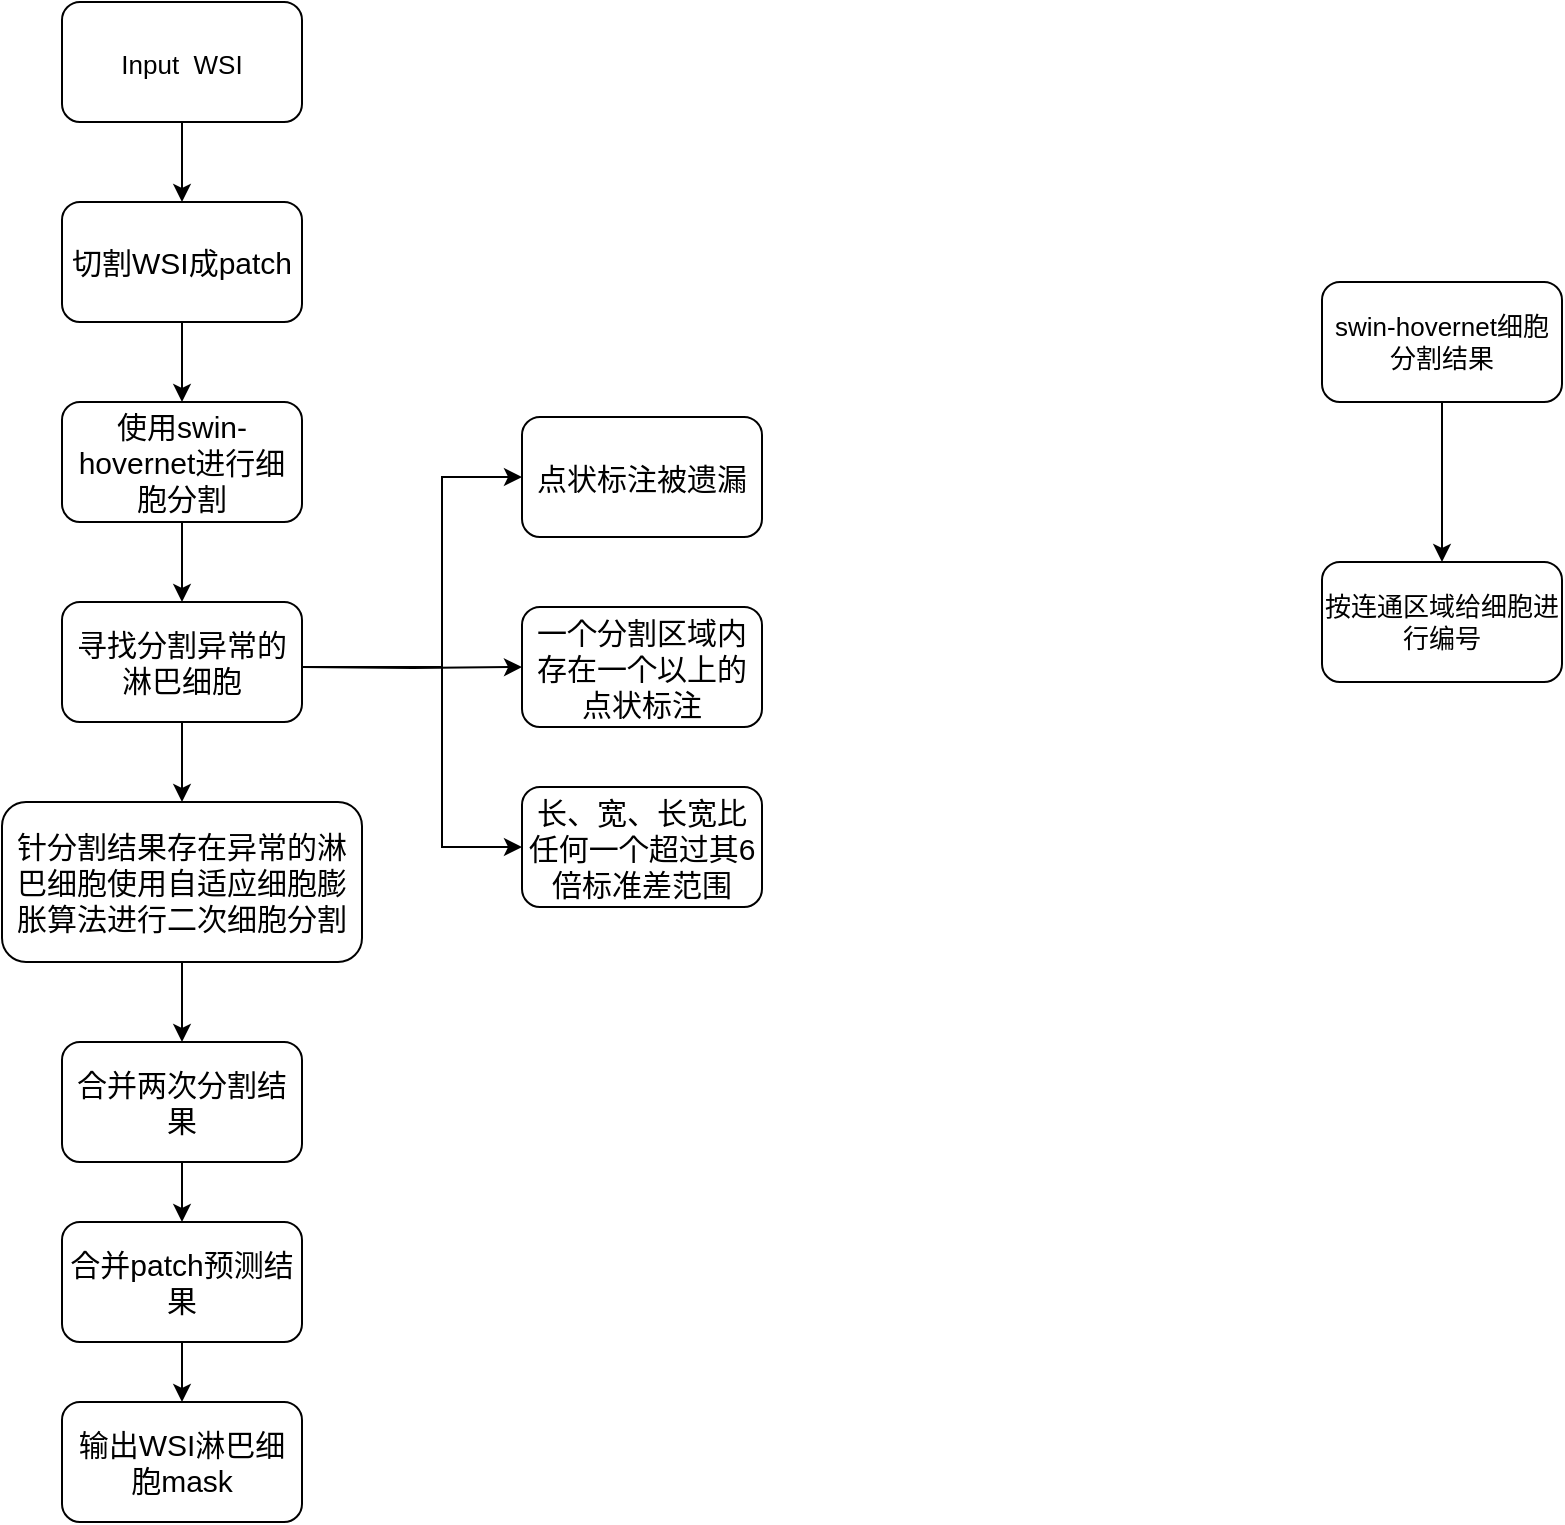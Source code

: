 <mxfile version="20.5.3" type="github">
  <diagram id="YjvE4-813Z_ukvML9R5E" name="Page-1">
    <mxGraphModel dx="1426" dy="769" grid="1" gridSize="10" guides="1" tooltips="1" connect="1" arrows="1" fold="1" page="1" pageScale="1" pageWidth="850" pageHeight="1100" math="0" shadow="0">
      <root>
        <mxCell id="0" />
        <mxCell id="1" parent="0" />
        <mxCell id="a6XsnApybLkVwkPyrAR7-15" value="" style="edgeStyle=orthogonalEdgeStyle;rounded=0;orthogonalLoop=1;jettySize=auto;html=1;fontSize=13;" parent="1" source="a6XsnApybLkVwkPyrAR7-13" target="a6XsnApybLkVwkPyrAR7-14" edge="1">
          <mxGeometry relative="1" as="geometry" />
        </mxCell>
        <mxCell id="a6XsnApybLkVwkPyrAR7-13" value="&lt;font style=&quot;font-size: 13px;&quot;&gt;Input&amp;nbsp; WSI&lt;/font&gt;" style="rounded=1;whiteSpace=wrap;html=1;fontSize=15;" parent="1" vertex="1">
          <mxGeometry x="360" y="670" width="120" height="60" as="geometry" />
        </mxCell>
        <mxCell id="a6XsnApybLkVwkPyrAR7-17" value="" style="edgeStyle=orthogonalEdgeStyle;rounded=0;orthogonalLoop=1;jettySize=auto;html=1;fontSize=13;" parent="1" source="a6XsnApybLkVwkPyrAR7-14" target="a6XsnApybLkVwkPyrAR7-16" edge="1">
          <mxGeometry relative="1" as="geometry" />
        </mxCell>
        <mxCell id="a6XsnApybLkVwkPyrAR7-14" value="切割WSI成patch" style="whiteSpace=wrap;html=1;fontSize=15;rounded=1;" parent="1" vertex="1">
          <mxGeometry x="360" y="770" width="120" height="60" as="geometry" />
        </mxCell>
        <mxCell id="a6XsnApybLkVwkPyrAR7-19" value="" style="edgeStyle=orthogonalEdgeStyle;rounded=0;orthogonalLoop=1;jettySize=auto;html=1;fontSize=13;" parent="1" source="a6XsnApybLkVwkPyrAR7-16" target="a6XsnApybLkVwkPyrAR7-18" edge="1">
          <mxGeometry relative="1" as="geometry" />
        </mxCell>
        <mxCell id="a6XsnApybLkVwkPyrAR7-16" value="使用swin-hovernet进行细胞分割" style="whiteSpace=wrap;html=1;fontSize=15;rounded=1;" parent="1" vertex="1">
          <mxGeometry x="360" y="870" width="120" height="60" as="geometry" />
        </mxCell>
        <mxCell id="a6XsnApybLkVwkPyrAR7-21" value="" style="edgeStyle=orthogonalEdgeStyle;rounded=0;orthogonalLoop=1;jettySize=auto;html=1;fontSize=13;" parent="1" source="a6XsnApybLkVwkPyrAR7-18" target="a6XsnApybLkVwkPyrAR7-20" edge="1">
          <mxGeometry relative="1" as="geometry" />
        </mxCell>
        <mxCell id="a6XsnApybLkVwkPyrAR7-18" value="寻找分割异常的淋巴细胞" style="whiteSpace=wrap;html=1;fontSize=15;rounded=1;" parent="1" vertex="1">
          <mxGeometry x="360" y="970" width="120" height="60" as="geometry" />
        </mxCell>
        <mxCell id="a6XsnApybLkVwkPyrAR7-29" value="" style="edgeStyle=orthogonalEdgeStyle;rounded=0;orthogonalLoop=1;jettySize=auto;html=1;fontSize=13;" parent="1" source="a6XsnApybLkVwkPyrAR7-20" target="a6XsnApybLkVwkPyrAR7-28" edge="1">
          <mxGeometry relative="1" as="geometry" />
        </mxCell>
        <mxCell id="a6XsnApybLkVwkPyrAR7-35" value="" style="edgeStyle=orthogonalEdgeStyle;rounded=0;orthogonalLoop=1;jettySize=auto;html=1;fontSize=13;" parent="1" target="a6XsnApybLkVwkPyrAR7-34" edge="1">
          <mxGeometry relative="1" as="geometry">
            <mxPoint x="480" y="1002.5" as="sourcePoint" />
            <Array as="points">
              <mxPoint x="550" y="1002.5" />
              <mxPoint x="550" y="907.5" />
            </Array>
          </mxGeometry>
        </mxCell>
        <mxCell id="a6XsnApybLkVwkPyrAR7-37" value="" style="edgeStyle=orthogonalEdgeStyle;rounded=0;orthogonalLoop=1;jettySize=auto;html=1;fontSize=13;" parent="1" target="a6XsnApybLkVwkPyrAR7-36" edge="1">
          <mxGeometry relative="1" as="geometry">
            <mxPoint x="480" y="1002.5" as="sourcePoint" />
            <Array as="points">
              <mxPoint x="550" y="1002.5" />
              <mxPoint x="550" y="1092.5" />
            </Array>
          </mxGeometry>
        </mxCell>
        <mxCell id="a6XsnApybLkVwkPyrAR7-39" value="" style="edgeStyle=orthogonalEdgeStyle;rounded=0;orthogonalLoop=1;jettySize=auto;html=1;fontSize=13;" parent="1" target="a6XsnApybLkVwkPyrAR7-38" edge="1">
          <mxGeometry relative="1" as="geometry">
            <mxPoint x="480" y="1002.5" as="sourcePoint" />
          </mxGeometry>
        </mxCell>
        <mxCell id="a6XsnApybLkVwkPyrAR7-20" value="针分割结果存在异常的淋巴细胞使用自适应细胞膨胀算法进行二次细胞分割" style="whiteSpace=wrap;html=1;fontSize=15;rounded=1;" parent="1" vertex="1">
          <mxGeometry x="330" y="1070" width="180" height="80" as="geometry" />
        </mxCell>
        <mxCell id="a6XsnApybLkVwkPyrAR7-31" value="" style="edgeStyle=orthogonalEdgeStyle;rounded=0;orthogonalLoop=1;jettySize=auto;html=1;fontSize=13;" parent="1" source="a6XsnApybLkVwkPyrAR7-28" target="a6XsnApybLkVwkPyrAR7-30" edge="1">
          <mxGeometry relative="1" as="geometry" />
        </mxCell>
        <mxCell id="a6XsnApybLkVwkPyrAR7-28" value="合并两次分割结果" style="whiteSpace=wrap;html=1;fontSize=15;rounded=1;" parent="1" vertex="1">
          <mxGeometry x="360" y="1190" width="120" height="60" as="geometry" />
        </mxCell>
        <mxCell id="a6XsnApybLkVwkPyrAR7-33" value="" style="edgeStyle=orthogonalEdgeStyle;rounded=0;orthogonalLoop=1;jettySize=auto;html=1;fontSize=13;" parent="1" source="a6XsnApybLkVwkPyrAR7-30" target="a6XsnApybLkVwkPyrAR7-32" edge="1">
          <mxGeometry relative="1" as="geometry" />
        </mxCell>
        <mxCell id="a6XsnApybLkVwkPyrAR7-30" value="合并patch预测结果" style="whiteSpace=wrap;html=1;fontSize=15;rounded=1;" parent="1" vertex="1">
          <mxGeometry x="360" y="1280" width="120" height="60" as="geometry" />
        </mxCell>
        <mxCell id="a6XsnApybLkVwkPyrAR7-32" value="输出WSI淋巴细胞mask" style="whiteSpace=wrap;html=1;fontSize=15;rounded=1;" parent="1" vertex="1">
          <mxGeometry x="360" y="1370" width="120" height="60" as="geometry" />
        </mxCell>
        <mxCell id="a6XsnApybLkVwkPyrAR7-34" value="点状标注被遗漏" style="whiteSpace=wrap;html=1;fontSize=15;rounded=1;" parent="1" vertex="1">
          <mxGeometry x="590" y="877.5" width="120" height="60" as="geometry" />
        </mxCell>
        <mxCell id="a6XsnApybLkVwkPyrAR7-36" value="长、宽、长宽比任何一个超过其6倍标准差范围" style="whiteSpace=wrap;html=1;fontSize=15;rounded=1;" parent="1" vertex="1">
          <mxGeometry x="590" y="1062.5" width="120" height="60" as="geometry" />
        </mxCell>
        <mxCell id="a6XsnApybLkVwkPyrAR7-38" value="一个分割区域内存在一个以上的点状标注" style="whiteSpace=wrap;html=1;fontSize=15;rounded=1;" parent="1" vertex="1">
          <mxGeometry x="590" y="972.5" width="120" height="60" as="geometry" />
        </mxCell>
        <mxCell id="a6XsnApybLkVwkPyrAR7-46" value="" style="edgeStyle=orthogonalEdgeStyle;rounded=0;orthogonalLoop=1;jettySize=auto;html=1;fontSize=13;" parent="1" source="a6XsnApybLkVwkPyrAR7-44" target="a6XsnApybLkVwkPyrAR7-45" edge="1">
          <mxGeometry relative="1" as="geometry" />
        </mxCell>
        <mxCell id="a6XsnApybLkVwkPyrAR7-44" value="swin-hovernet细胞分割结果" style="rounded=1;whiteSpace=wrap;html=1;fontSize=13;" parent="1" vertex="1">
          <mxGeometry x="990" y="810" width="120" height="60" as="geometry" />
        </mxCell>
        <mxCell id="a6XsnApybLkVwkPyrAR7-45" value="按连通区域给细胞进行编号" style="whiteSpace=wrap;html=1;fontSize=13;rounded=1;" parent="1" vertex="1">
          <mxGeometry x="990" y="950" width="120" height="60" as="geometry" />
        </mxCell>
      </root>
    </mxGraphModel>
  </diagram>
</mxfile>
